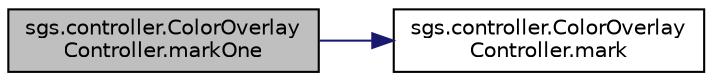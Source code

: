 digraph "sgs.controller.ColorOverlayController.markOne"
{
  edge [fontname="Helvetica",fontsize="10",labelfontname="Helvetica",labelfontsize="10"];
  node [fontname="Helvetica",fontsize="10",shape=record];
  rankdir="LR";
  Node1 [label="sgs.controller.ColorOverlay\lController.markOne",height=0.2,width=0.4,color="black", fillcolor="grey75", style="filled" fontcolor="black"];
  Node1 -> Node2 [color="midnightblue",fontsize="10",style="solid"];
  Node2 [label="sgs.controller.ColorOverlay\lController.mark",height=0.2,width=0.4,color="black", fillcolor="white", style="filled",URL="$classsgs_1_1controller_1_1_color_overlay_controller.html#ab524db0457abc299a0ed20a1f40b3884"];
}
